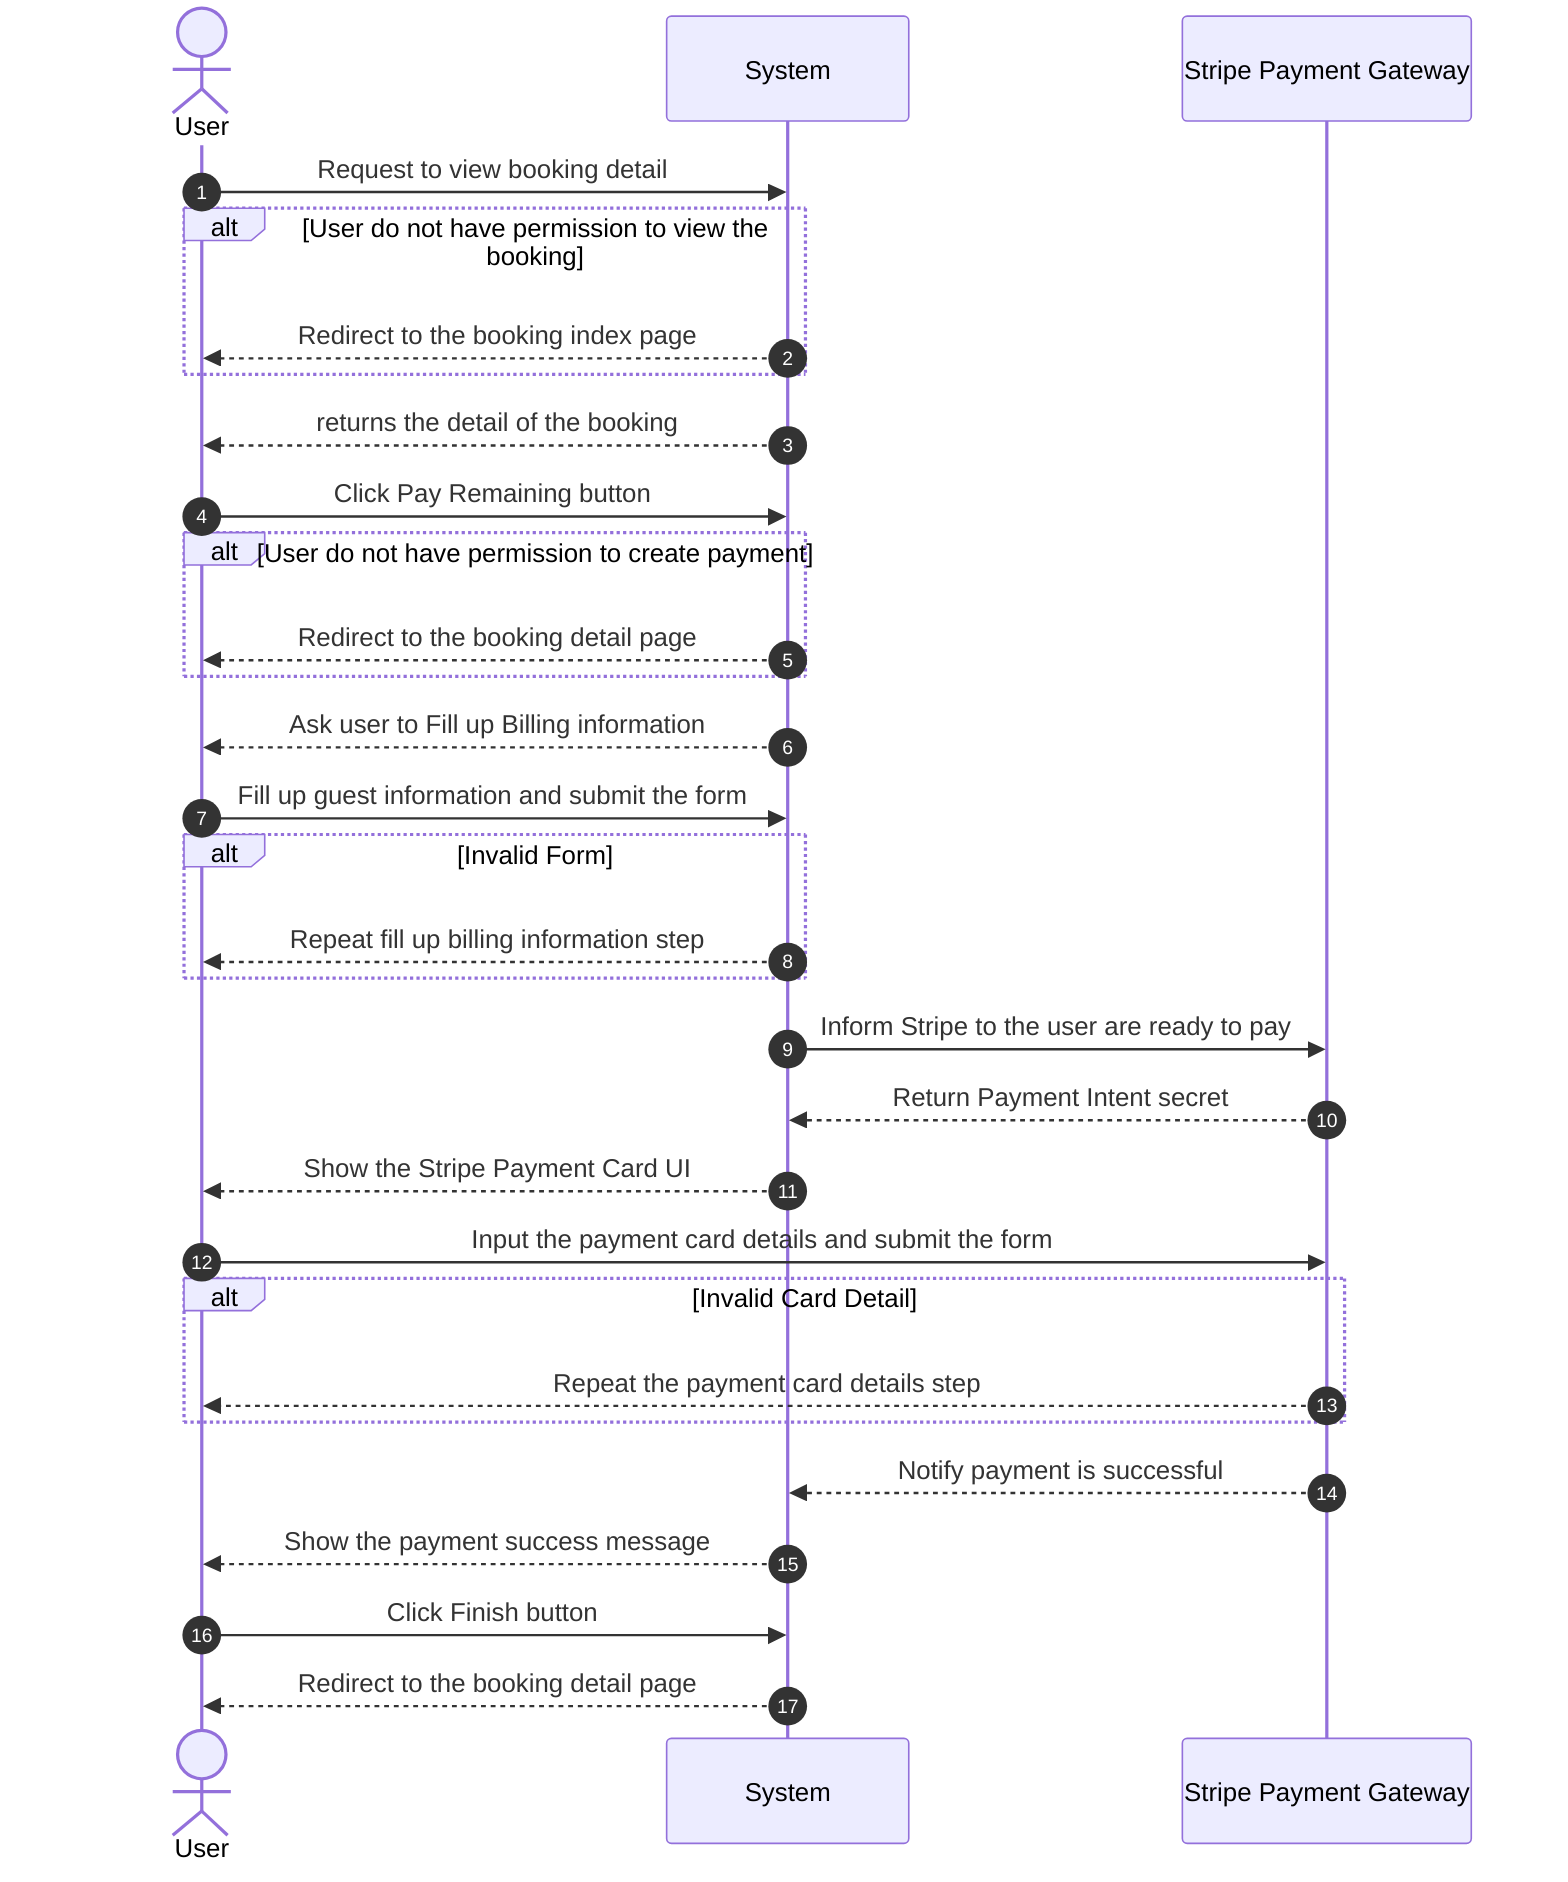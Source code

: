 sequenceDiagram
    autonumber
    actor U as User
    participant S as System
    participant SP as Stripe Payment Gateway
    U->>S: Request to view booking detail

    alt User do not have permission to view the booking
    S-->>U: Redirect to the booking index page
    end
    S-->>U: returns the detail of the booking

    U->>S: Click Pay Remaining button
    alt User do not have permission to create payment
    S-->>U: Redirect to the booking detail page
    end

    S-->>U: Ask user to Fill up Billing information
    U->>S: Fill up guest information and submit the form

    alt Invalid Form
    S-->>U: Repeat fill up billing information step
    end

    S->>SP: Inform Stripe to the user are ready to pay
    SP-->>S: Return Payment Intent secret

    S-->>U: Show the Stripe Payment Card UI
    U->>SP: Input the payment card details and submit the form

    alt Invalid Card Detail
    SP-->>U: Repeat the payment card details step
    end
    SP-->>S: Notify payment is successful
    S-->>U: Show the payment success message
    
    U->>S: Click Finish button
    S-->>U: Redirect to the booking detail page